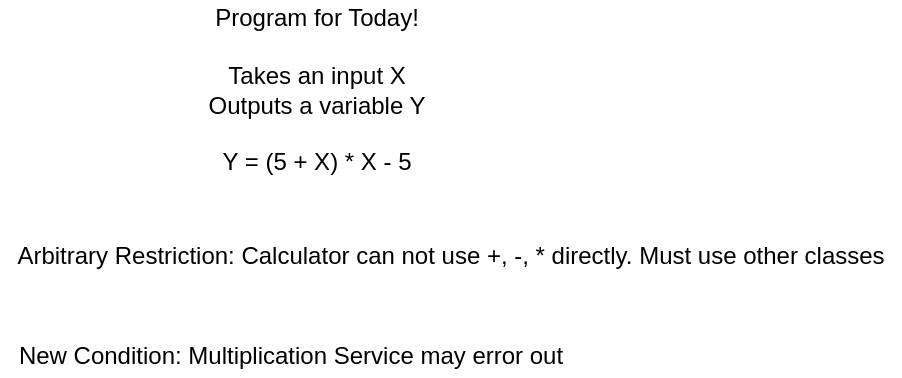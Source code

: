 <mxfile version="12.5.3" type="device"><diagram id="gtesEaDKe0VJhp6xS2Fr" name="Page-1"><mxGraphModel dx="530" dy="322" grid="1" gridSize="10" guides="1" tooltips="1" connect="1" arrows="1" fold="1" page="1" pageScale="1" pageWidth="850" pageHeight="1100" math="0" shadow="0"><root><mxCell id="0"/><mxCell id="1" parent="0"/><mxCell id="WZ8sM5vag24goAYmhWaD-1" value="Program for Today!&lt;br&gt;&lt;br&gt;Takes an input X&lt;br&gt;Outputs a variable Y&lt;br&gt;&lt;br&gt;Y = (5 + X) * X - 5" style="text;html=1;align=center;verticalAlign=middle;resizable=0;points=[];autosize=1;" vertex="1" parent="1"><mxGeometry x="148" y="82" width="120" height="90" as="geometry"/></mxCell><mxCell id="WZ8sM5vag24goAYmhWaD-3" value="Arbitrary Restriction: Calculator can not use +, -, * directly. Must use other classes" style="text;html=1;align=center;verticalAlign=middle;resizable=0;points=[];autosize=1;" vertex="1" parent="1"><mxGeometry x="50" y="200" width="450" height="20" as="geometry"/></mxCell><mxCell id="WZ8sM5vag24goAYmhWaD-4" value="New Condition: Multiplication Service may error out" style="text;html=1;align=center;verticalAlign=middle;resizable=0;points=[];autosize=1;" vertex="1" parent="1"><mxGeometry x="50" y="250" width="290" height="20" as="geometry"/></mxCell></root></mxGraphModel></diagram></mxfile>